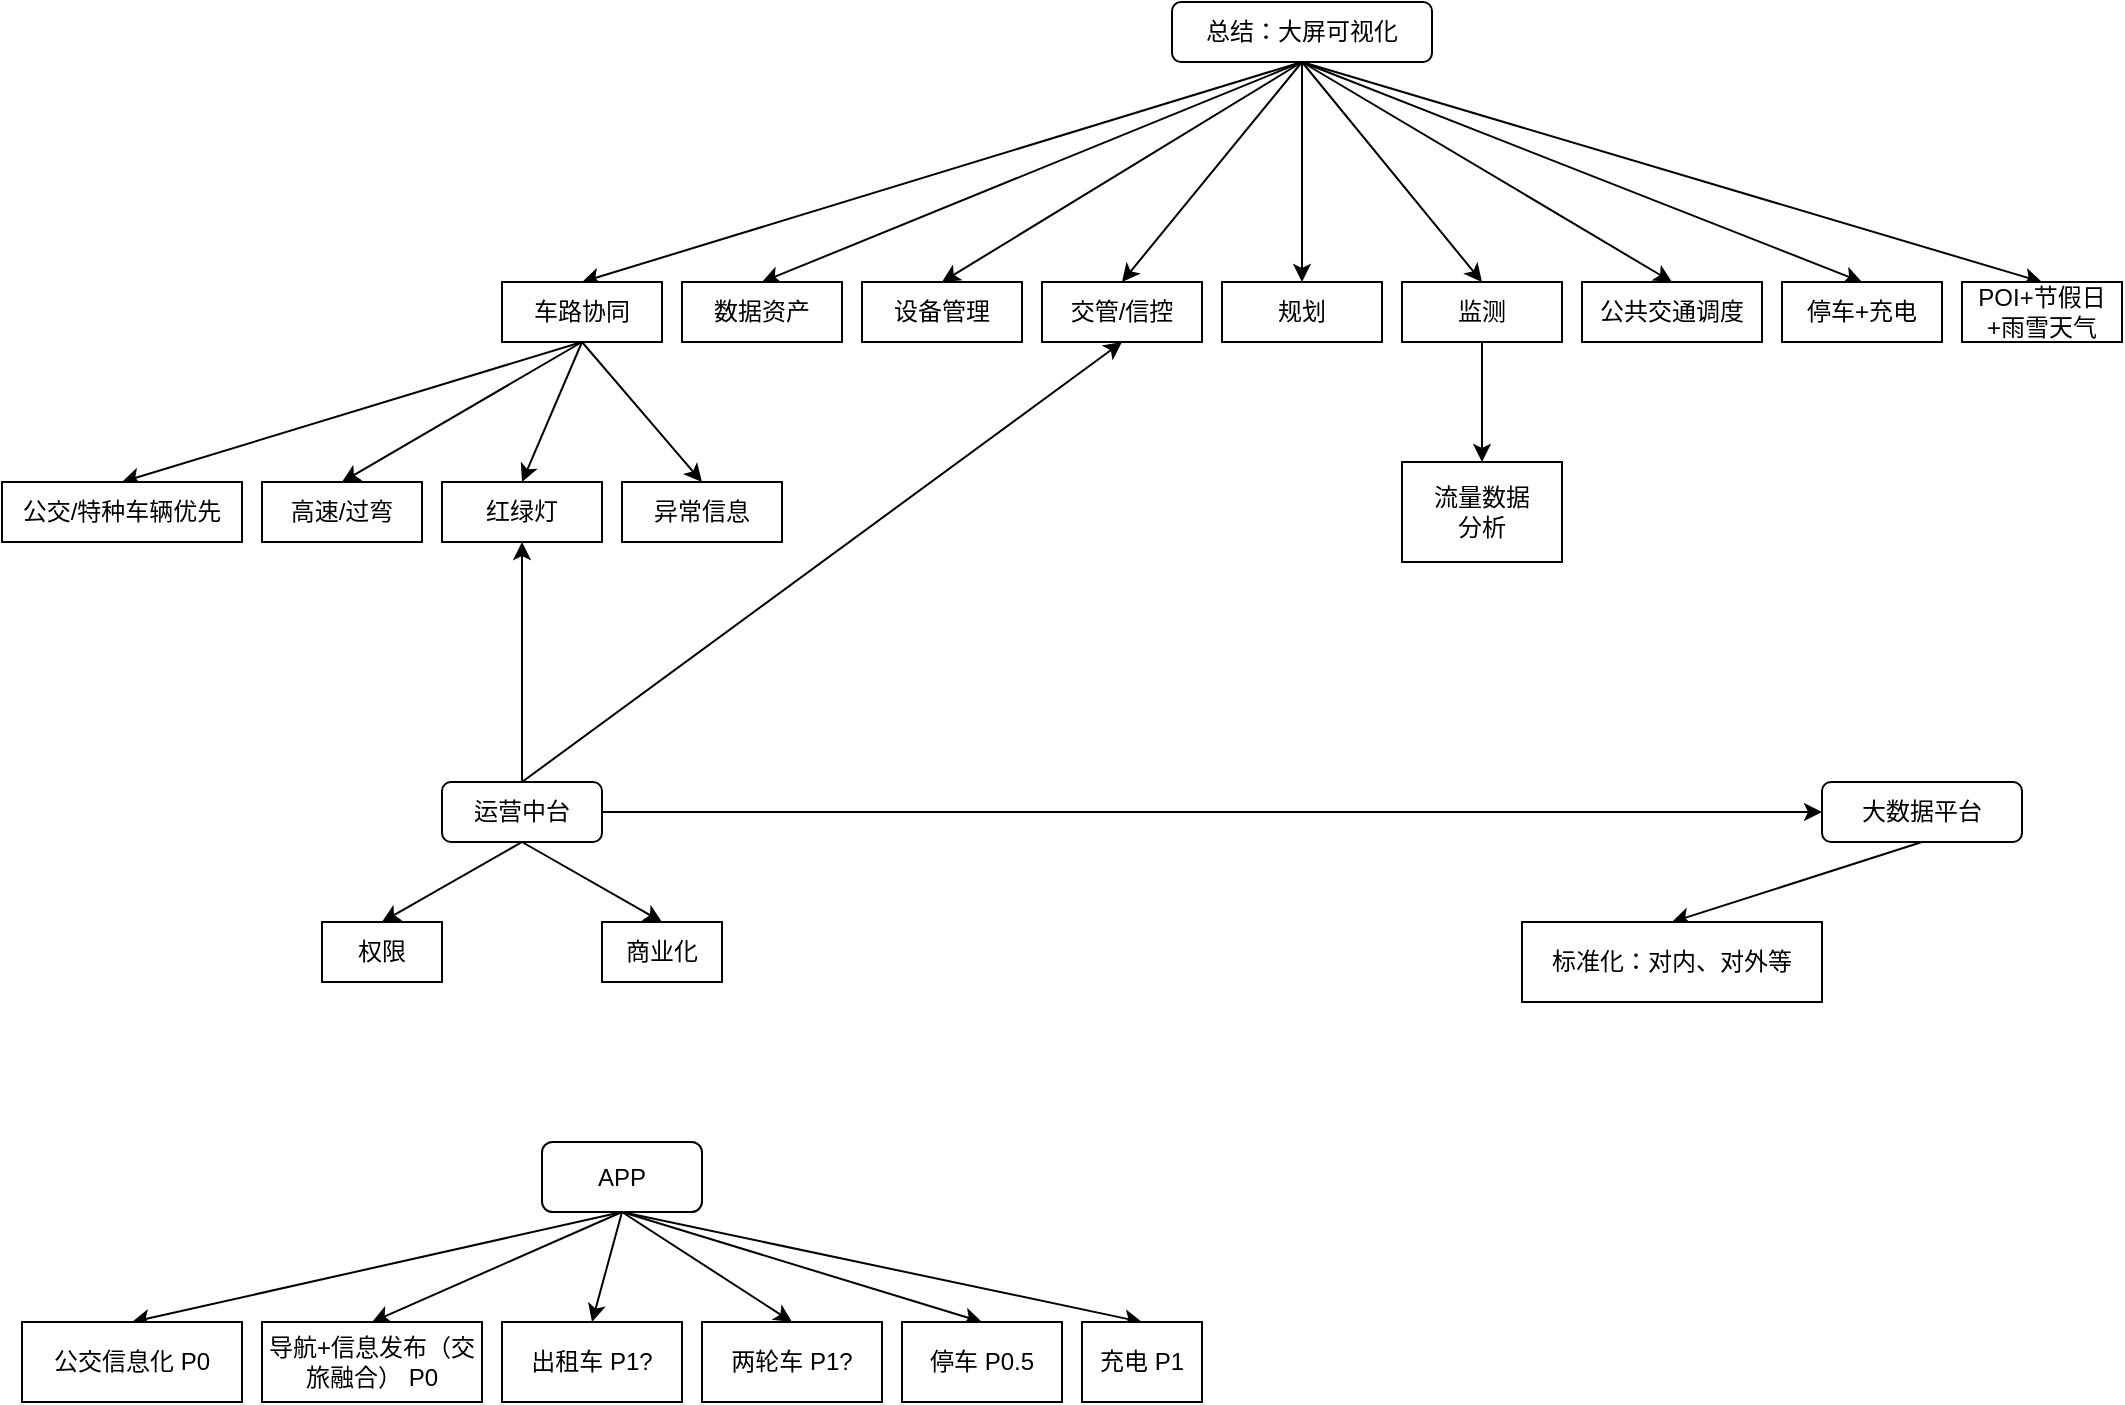 <mxfile version="14.2.4" type="github">
  <diagram id="wCQVIfTTx_MlR41eNt6N" name="第 1 页">
    <mxGraphModel dx="1422" dy="762" grid="1" gridSize="10" guides="1" tooltips="1" connect="1" arrows="1" fold="1" page="1" pageScale="1" pageWidth="827" pageHeight="1169" math="0" shadow="0">
      <root>
        <mxCell id="0" />
        <mxCell id="1" parent="0" />
        <mxCell id="HCMb2YCq3nJ5DqFX0QA--3" style="rounded=0;orthogonalLoop=1;jettySize=auto;html=1;exitX=0.5;exitY=1;exitDx=0;exitDy=0;entryX=0.5;entryY=0;entryDx=0;entryDy=0;" edge="1" parent="1" source="HCMb2YCq3nJ5DqFX0QA--1" target="HCMb2YCq3nJ5DqFX0QA--2">
          <mxGeometry relative="1" as="geometry" />
        </mxCell>
        <mxCell id="HCMb2YCq3nJ5DqFX0QA--14" style="edgeStyle=none;rounded=0;orthogonalLoop=1;jettySize=auto;html=1;exitX=0.5;exitY=1;exitDx=0;exitDy=0;entryX=0.5;entryY=0;entryDx=0;entryDy=0;" edge="1" parent="1" source="HCMb2YCq3nJ5DqFX0QA--1" target="HCMb2YCq3nJ5DqFX0QA--12">
          <mxGeometry relative="1" as="geometry" />
        </mxCell>
        <mxCell id="HCMb2YCq3nJ5DqFX0QA--15" style="edgeStyle=none;rounded=0;orthogonalLoop=1;jettySize=auto;html=1;exitX=0.5;exitY=1;exitDx=0;exitDy=0;entryX=0.5;entryY=0;entryDx=0;entryDy=0;" edge="1" parent="1" source="HCMb2YCq3nJ5DqFX0QA--1" target="HCMb2YCq3nJ5DqFX0QA--13">
          <mxGeometry relative="1" as="geometry" />
        </mxCell>
        <mxCell id="HCMb2YCq3nJ5DqFX0QA--18" style="edgeStyle=none;rounded=0;orthogonalLoop=1;jettySize=auto;html=1;exitX=0.5;exitY=1;exitDx=0;exitDy=0;entryX=0.5;entryY=0;entryDx=0;entryDy=0;" edge="1" parent="1" source="HCMb2YCq3nJ5DqFX0QA--1" target="HCMb2YCq3nJ5DqFX0QA--17">
          <mxGeometry relative="1" as="geometry" />
        </mxCell>
        <mxCell id="HCMb2YCq3nJ5DqFX0QA--22" style="edgeStyle=none;rounded=0;orthogonalLoop=1;jettySize=auto;html=1;exitX=0.5;exitY=1;exitDx=0;exitDy=0;entryX=0.5;entryY=0;entryDx=0;entryDy=0;" edge="1" parent="1" source="HCMb2YCq3nJ5DqFX0QA--1" target="HCMb2YCq3nJ5DqFX0QA--19">
          <mxGeometry relative="1" as="geometry" />
        </mxCell>
        <mxCell id="HCMb2YCq3nJ5DqFX0QA--23" style="edgeStyle=none;rounded=0;orthogonalLoop=1;jettySize=auto;html=1;exitX=0.5;exitY=1;exitDx=0;exitDy=0;entryX=0.5;entryY=0;entryDx=0;entryDy=0;" edge="1" parent="1" source="HCMb2YCq3nJ5DqFX0QA--1" target="HCMb2YCq3nJ5DqFX0QA--20">
          <mxGeometry relative="1" as="geometry" />
        </mxCell>
        <mxCell id="HCMb2YCq3nJ5DqFX0QA--24" style="edgeStyle=none;rounded=0;orthogonalLoop=1;jettySize=auto;html=1;exitX=0.5;exitY=1;exitDx=0;exitDy=0;entryX=0.5;entryY=0;entryDx=0;entryDy=0;" edge="1" parent="1" source="HCMb2YCq3nJ5DqFX0QA--1" target="HCMb2YCq3nJ5DqFX0QA--21">
          <mxGeometry relative="1" as="geometry" />
        </mxCell>
        <mxCell id="HCMb2YCq3nJ5DqFX0QA--28" style="edgeStyle=none;rounded=0;orthogonalLoop=1;jettySize=auto;html=1;exitX=0.5;exitY=1;exitDx=0;exitDy=0;entryX=0.5;entryY=0;entryDx=0;entryDy=0;" edge="1" parent="1" source="HCMb2YCq3nJ5DqFX0QA--1" target="HCMb2YCq3nJ5DqFX0QA--25">
          <mxGeometry relative="1" as="geometry" />
        </mxCell>
        <mxCell id="HCMb2YCq3nJ5DqFX0QA--30" style="edgeStyle=none;rounded=0;orthogonalLoop=1;jettySize=auto;html=1;exitX=0.5;exitY=1;exitDx=0;exitDy=0;entryX=0.5;entryY=0;entryDx=0;entryDy=0;" edge="1" parent="1" source="HCMb2YCq3nJ5DqFX0QA--1" target="HCMb2YCq3nJ5DqFX0QA--29">
          <mxGeometry relative="1" as="geometry" />
        </mxCell>
        <mxCell id="HCMb2YCq3nJ5DqFX0QA--1" value="总结：大屏可视化" style="rounded=1;whiteSpace=wrap;html=1;" vertex="1" parent="1">
          <mxGeometry x="595" y="20" width="130" height="30" as="geometry" />
        </mxCell>
        <mxCell id="HCMb2YCq3nJ5DqFX0QA--8" style="edgeStyle=none;rounded=0;orthogonalLoop=1;jettySize=auto;html=1;exitX=0.5;exitY=1;exitDx=0;exitDy=0;entryX=0.5;entryY=0;entryDx=0;entryDy=0;" edge="1" parent="1" source="HCMb2YCq3nJ5DqFX0QA--2" target="HCMb2YCq3nJ5DqFX0QA--4">
          <mxGeometry relative="1" as="geometry" />
        </mxCell>
        <mxCell id="HCMb2YCq3nJ5DqFX0QA--9" style="edgeStyle=none;rounded=0;orthogonalLoop=1;jettySize=auto;html=1;exitX=0.5;exitY=1;exitDx=0;exitDy=0;entryX=0.5;entryY=0;entryDx=0;entryDy=0;" edge="1" parent="1" source="HCMb2YCq3nJ5DqFX0QA--2" target="HCMb2YCq3nJ5DqFX0QA--5">
          <mxGeometry relative="1" as="geometry" />
        </mxCell>
        <mxCell id="HCMb2YCq3nJ5DqFX0QA--10" style="edgeStyle=none;rounded=0;orthogonalLoop=1;jettySize=auto;html=1;exitX=0.5;exitY=1;exitDx=0;exitDy=0;entryX=0.5;entryY=0;entryDx=0;entryDy=0;" edge="1" parent="1" source="HCMb2YCq3nJ5DqFX0QA--2" target="HCMb2YCq3nJ5DqFX0QA--6">
          <mxGeometry relative="1" as="geometry" />
        </mxCell>
        <mxCell id="HCMb2YCq3nJ5DqFX0QA--11" style="edgeStyle=none;rounded=0;orthogonalLoop=1;jettySize=auto;html=1;exitX=0.5;exitY=1;exitDx=0;exitDy=0;entryX=0.5;entryY=0;entryDx=0;entryDy=0;" edge="1" parent="1" source="HCMb2YCq3nJ5DqFX0QA--2" target="HCMb2YCq3nJ5DqFX0QA--7">
          <mxGeometry relative="1" as="geometry" />
        </mxCell>
        <mxCell id="HCMb2YCq3nJ5DqFX0QA--2" value="车路协同" style="rounded=0;whiteSpace=wrap;html=1;" vertex="1" parent="1">
          <mxGeometry x="260" y="160" width="80" height="30" as="geometry" />
        </mxCell>
        <mxCell id="HCMb2YCq3nJ5DqFX0QA--4" value="公交/特种车辆优先" style="rounded=0;whiteSpace=wrap;html=1;" vertex="1" parent="1">
          <mxGeometry x="10" y="260" width="120" height="30" as="geometry" />
        </mxCell>
        <mxCell id="HCMb2YCq3nJ5DqFX0QA--5" value="高速/过弯" style="rounded=0;whiteSpace=wrap;html=1;" vertex="1" parent="1">
          <mxGeometry x="140" y="260" width="80" height="30" as="geometry" />
        </mxCell>
        <mxCell id="HCMb2YCq3nJ5DqFX0QA--6" value="红绿灯" style="rounded=0;whiteSpace=wrap;html=1;" vertex="1" parent="1">
          <mxGeometry x="230" y="260" width="80" height="30" as="geometry" />
        </mxCell>
        <mxCell id="HCMb2YCq3nJ5DqFX0QA--7" value="异常信息" style="rounded=0;whiteSpace=wrap;html=1;" vertex="1" parent="1">
          <mxGeometry x="320" y="260" width="80" height="30" as="geometry" />
        </mxCell>
        <mxCell id="HCMb2YCq3nJ5DqFX0QA--12" value="数据资产" style="rounded=0;whiteSpace=wrap;html=1;" vertex="1" parent="1">
          <mxGeometry x="350" y="160" width="80" height="30" as="geometry" />
        </mxCell>
        <mxCell id="HCMb2YCq3nJ5DqFX0QA--13" value="设备管理" style="rounded=0;whiteSpace=wrap;html=1;" vertex="1" parent="1">
          <mxGeometry x="440" y="160" width="80" height="30" as="geometry" />
        </mxCell>
        <mxCell id="HCMb2YCq3nJ5DqFX0QA--17" value="交管/信控" style="rounded=0;whiteSpace=wrap;html=1;" vertex="1" parent="1">
          <mxGeometry x="530" y="160" width="80" height="30" as="geometry" />
        </mxCell>
        <mxCell id="HCMb2YCq3nJ5DqFX0QA--19" value="规划" style="rounded=0;whiteSpace=wrap;html=1;" vertex="1" parent="1">
          <mxGeometry x="620" y="160" width="80" height="30" as="geometry" />
        </mxCell>
        <mxCell id="HCMb2YCq3nJ5DqFX0QA--27" style="edgeStyle=none;rounded=0;orthogonalLoop=1;jettySize=auto;html=1;exitX=0.5;exitY=1;exitDx=0;exitDy=0;entryX=0.5;entryY=0;entryDx=0;entryDy=0;" edge="1" parent="1" source="HCMb2YCq3nJ5DqFX0QA--20" target="HCMb2YCq3nJ5DqFX0QA--26">
          <mxGeometry relative="1" as="geometry" />
        </mxCell>
        <mxCell id="HCMb2YCq3nJ5DqFX0QA--20" value="监测" style="rounded=0;whiteSpace=wrap;html=1;" vertex="1" parent="1">
          <mxGeometry x="710" y="160" width="80" height="30" as="geometry" />
        </mxCell>
        <mxCell id="HCMb2YCq3nJ5DqFX0QA--21" value="公共交通调度" style="rounded=0;whiteSpace=wrap;html=1;" vertex="1" parent="1">
          <mxGeometry x="800" y="160" width="90" height="30" as="geometry" />
        </mxCell>
        <mxCell id="HCMb2YCq3nJ5DqFX0QA--25" value="停车+充电" style="rounded=0;whiteSpace=wrap;html=1;" vertex="1" parent="1">
          <mxGeometry x="900" y="160" width="80" height="30" as="geometry" />
        </mxCell>
        <mxCell id="HCMb2YCq3nJ5DqFX0QA--26" value="流量数据&lt;br&gt;分析" style="rounded=0;whiteSpace=wrap;html=1;" vertex="1" parent="1">
          <mxGeometry x="710" y="250" width="80" height="50" as="geometry" />
        </mxCell>
        <mxCell id="HCMb2YCq3nJ5DqFX0QA--29" value="POI+节假日+雨雪天气" style="rounded=0;whiteSpace=wrap;html=1;" vertex="1" parent="1">
          <mxGeometry x="990" y="160" width="80" height="30" as="geometry" />
        </mxCell>
        <mxCell id="HCMb2YCq3nJ5DqFX0QA--34" style="edgeStyle=none;rounded=0;orthogonalLoop=1;jettySize=auto;html=1;exitX=0.5;exitY=1;exitDx=0;exitDy=0;entryX=0.5;entryY=0;entryDx=0;entryDy=0;" edge="1" parent="1" source="HCMb2YCq3nJ5DqFX0QA--31" target="HCMb2YCq3nJ5DqFX0QA--32">
          <mxGeometry relative="1" as="geometry" />
        </mxCell>
        <mxCell id="HCMb2YCq3nJ5DqFX0QA--35" style="edgeStyle=none;rounded=0;orthogonalLoop=1;jettySize=auto;html=1;exitX=0.5;exitY=1;exitDx=0;exitDy=0;entryX=0.5;entryY=0;entryDx=0;entryDy=0;" edge="1" parent="1" source="HCMb2YCq3nJ5DqFX0QA--31" target="HCMb2YCq3nJ5DqFX0QA--33">
          <mxGeometry relative="1" as="geometry" />
        </mxCell>
        <mxCell id="HCMb2YCq3nJ5DqFX0QA--36" style="edgeStyle=none;rounded=0;orthogonalLoop=1;jettySize=auto;html=1;exitX=0.5;exitY=0;exitDx=0;exitDy=0;entryX=0.5;entryY=1;entryDx=0;entryDy=0;" edge="1" parent="1" source="HCMb2YCq3nJ5DqFX0QA--31" target="HCMb2YCq3nJ5DqFX0QA--6">
          <mxGeometry relative="1" as="geometry" />
        </mxCell>
        <mxCell id="HCMb2YCq3nJ5DqFX0QA--37" style="edgeStyle=none;rounded=0;orthogonalLoop=1;jettySize=auto;html=1;exitX=0.5;exitY=0;exitDx=0;exitDy=0;entryX=0.5;entryY=1;entryDx=0;entryDy=0;" edge="1" parent="1" source="HCMb2YCq3nJ5DqFX0QA--31" target="HCMb2YCq3nJ5DqFX0QA--17">
          <mxGeometry relative="1" as="geometry" />
        </mxCell>
        <mxCell id="HCMb2YCq3nJ5DqFX0QA--52" style="edgeStyle=none;rounded=0;orthogonalLoop=1;jettySize=auto;html=1;exitX=1;exitY=0.5;exitDx=0;exitDy=0;entryX=0;entryY=0.5;entryDx=0;entryDy=0;" edge="1" parent="1" source="HCMb2YCq3nJ5DqFX0QA--31" target="HCMb2YCq3nJ5DqFX0QA--51">
          <mxGeometry relative="1" as="geometry" />
        </mxCell>
        <mxCell id="HCMb2YCq3nJ5DqFX0QA--31" value="运营中台" style="rounded=1;whiteSpace=wrap;html=1;" vertex="1" parent="1">
          <mxGeometry x="230" y="410" width="80" height="30" as="geometry" />
        </mxCell>
        <mxCell id="HCMb2YCq3nJ5DqFX0QA--32" value="权限" style="rounded=0;whiteSpace=wrap;html=1;" vertex="1" parent="1">
          <mxGeometry x="170" y="480" width="60" height="30" as="geometry" />
        </mxCell>
        <mxCell id="HCMb2YCq3nJ5DqFX0QA--33" value="商业化" style="rounded=0;whiteSpace=wrap;html=1;" vertex="1" parent="1">
          <mxGeometry x="310" y="480" width="60" height="30" as="geometry" />
        </mxCell>
        <mxCell id="HCMb2YCq3nJ5DqFX0QA--45" style="edgeStyle=none;rounded=0;orthogonalLoop=1;jettySize=auto;html=1;exitX=0.5;exitY=1;exitDx=0;exitDy=0;entryX=0.5;entryY=0;entryDx=0;entryDy=0;" edge="1" parent="1" source="HCMb2YCq3nJ5DqFX0QA--38" target="HCMb2YCq3nJ5DqFX0QA--39">
          <mxGeometry relative="1" as="geometry" />
        </mxCell>
        <mxCell id="HCMb2YCq3nJ5DqFX0QA--46" style="edgeStyle=none;rounded=0;orthogonalLoop=1;jettySize=auto;html=1;exitX=0.5;exitY=1;exitDx=0;exitDy=0;entryX=0.5;entryY=0;entryDx=0;entryDy=0;" edge="1" parent="1" source="HCMb2YCq3nJ5DqFX0QA--38" target="HCMb2YCq3nJ5DqFX0QA--40">
          <mxGeometry relative="1" as="geometry" />
        </mxCell>
        <mxCell id="HCMb2YCq3nJ5DqFX0QA--47" style="edgeStyle=none;rounded=0;orthogonalLoop=1;jettySize=auto;html=1;exitX=0.5;exitY=1;exitDx=0;exitDy=0;entryX=0.5;entryY=0;entryDx=0;entryDy=0;" edge="1" parent="1" source="HCMb2YCq3nJ5DqFX0QA--38" target="HCMb2YCq3nJ5DqFX0QA--41">
          <mxGeometry relative="1" as="geometry" />
        </mxCell>
        <mxCell id="HCMb2YCq3nJ5DqFX0QA--48" style="edgeStyle=none;rounded=0;orthogonalLoop=1;jettySize=auto;html=1;exitX=0.5;exitY=1;exitDx=0;exitDy=0;entryX=0.5;entryY=0;entryDx=0;entryDy=0;" edge="1" parent="1" source="HCMb2YCq3nJ5DqFX0QA--38" target="HCMb2YCq3nJ5DqFX0QA--42">
          <mxGeometry relative="1" as="geometry" />
        </mxCell>
        <mxCell id="HCMb2YCq3nJ5DqFX0QA--49" style="edgeStyle=none;rounded=0;orthogonalLoop=1;jettySize=auto;html=1;exitX=0.5;exitY=1;exitDx=0;exitDy=0;entryX=0.5;entryY=0;entryDx=0;entryDy=0;" edge="1" parent="1" source="HCMb2YCq3nJ5DqFX0QA--38" target="HCMb2YCq3nJ5DqFX0QA--43">
          <mxGeometry relative="1" as="geometry" />
        </mxCell>
        <mxCell id="HCMb2YCq3nJ5DqFX0QA--50" style="edgeStyle=none;rounded=0;orthogonalLoop=1;jettySize=auto;html=1;exitX=0.5;exitY=1;exitDx=0;exitDy=0;entryX=0.5;entryY=0;entryDx=0;entryDy=0;" edge="1" parent="1" source="HCMb2YCq3nJ5DqFX0QA--38" target="HCMb2YCq3nJ5DqFX0QA--44">
          <mxGeometry relative="1" as="geometry" />
        </mxCell>
        <mxCell id="HCMb2YCq3nJ5DqFX0QA--38" value="APP" style="rounded=1;whiteSpace=wrap;html=1;" vertex="1" parent="1">
          <mxGeometry x="280" y="590" width="80" height="35" as="geometry" />
        </mxCell>
        <mxCell id="HCMb2YCq3nJ5DqFX0QA--39" value="公交信息化 P0" style="rounded=0;whiteSpace=wrap;html=1;" vertex="1" parent="1">
          <mxGeometry x="20" y="680" width="110" height="40" as="geometry" />
        </mxCell>
        <mxCell id="HCMb2YCq3nJ5DqFX0QA--40" value="导航+信息发布（交旅融合） P0" style="rounded=0;whiteSpace=wrap;html=1;" vertex="1" parent="1">
          <mxGeometry x="140" y="680" width="110" height="40" as="geometry" />
        </mxCell>
        <mxCell id="HCMb2YCq3nJ5DqFX0QA--41" value="出租车 P1?" style="rounded=0;whiteSpace=wrap;html=1;" vertex="1" parent="1">
          <mxGeometry x="260" y="680" width="90" height="40" as="geometry" />
        </mxCell>
        <mxCell id="HCMb2YCq3nJ5DqFX0QA--42" value="两轮车 P1?" style="rounded=0;whiteSpace=wrap;html=1;" vertex="1" parent="1">
          <mxGeometry x="360" y="680" width="90" height="40" as="geometry" />
        </mxCell>
        <mxCell id="HCMb2YCq3nJ5DqFX0QA--43" value="停车 P0.5" style="rounded=0;whiteSpace=wrap;html=1;" vertex="1" parent="1">
          <mxGeometry x="460" y="680" width="80" height="40" as="geometry" />
        </mxCell>
        <mxCell id="HCMb2YCq3nJ5DqFX0QA--44" value="充电 P1" style="rounded=0;whiteSpace=wrap;html=1;" vertex="1" parent="1">
          <mxGeometry x="550" y="680" width="60" height="40" as="geometry" />
        </mxCell>
        <mxCell id="HCMb2YCq3nJ5DqFX0QA--54" style="edgeStyle=none;rounded=0;orthogonalLoop=1;jettySize=auto;html=1;exitX=0.5;exitY=1;exitDx=0;exitDy=0;entryX=0.5;entryY=0;entryDx=0;entryDy=0;" edge="1" parent="1" source="HCMb2YCq3nJ5DqFX0QA--51" target="HCMb2YCq3nJ5DqFX0QA--53">
          <mxGeometry relative="1" as="geometry" />
        </mxCell>
        <mxCell id="HCMb2YCq3nJ5DqFX0QA--51" value="大数据平台" style="rounded=1;whiteSpace=wrap;html=1;" vertex="1" parent="1">
          <mxGeometry x="920" y="410" width="100" height="30" as="geometry" />
        </mxCell>
        <mxCell id="HCMb2YCq3nJ5DqFX0QA--53" value="标准化：对内、对外等" style="rounded=0;whiteSpace=wrap;html=1;" vertex="1" parent="1">
          <mxGeometry x="770" y="480" width="150" height="40" as="geometry" />
        </mxCell>
      </root>
    </mxGraphModel>
  </diagram>
</mxfile>
